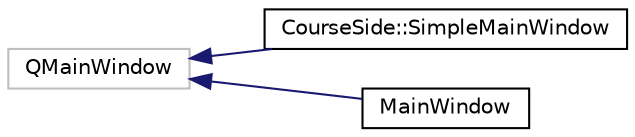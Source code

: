 digraph "Graphical Class Hierarchy"
{
 // LATEX_PDF_SIZE
  edge [fontname="Helvetica",fontsize="10",labelfontname="Helvetica",labelfontsize="10"];
  node [fontname="Helvetica",fontsize="10",shape=record];
  rankdir="LR";
  Node5 [label="QMainWindow",height=0.2,width=0.4,color="grey75", fillcolor="white", style="filled",tooltip=" "];
  Node5 -> Node0 [dir="back",color="midnightblue",fontsize="10",style="solid",fontname="Helvetica"];
  Node0 [label="CourseSide::SimpleMainWindow",height=0.2,width=0.4,color="black", fillcolor="white", style="filled",URL="$class_course_side_1_1_simple_main_window.html",tooltip=" "];
  Node5 -> Node7 [dir="back",color="midnightblue",fontsize="10",style="solid",fontname="Helvetica"];
  Node7 [label="MainWindow",height=0.2,width=0.4,color="black", fillcolor="white", style="filled",URL="$class_main_window.html",tooltip="The MainWindow class."];
}
